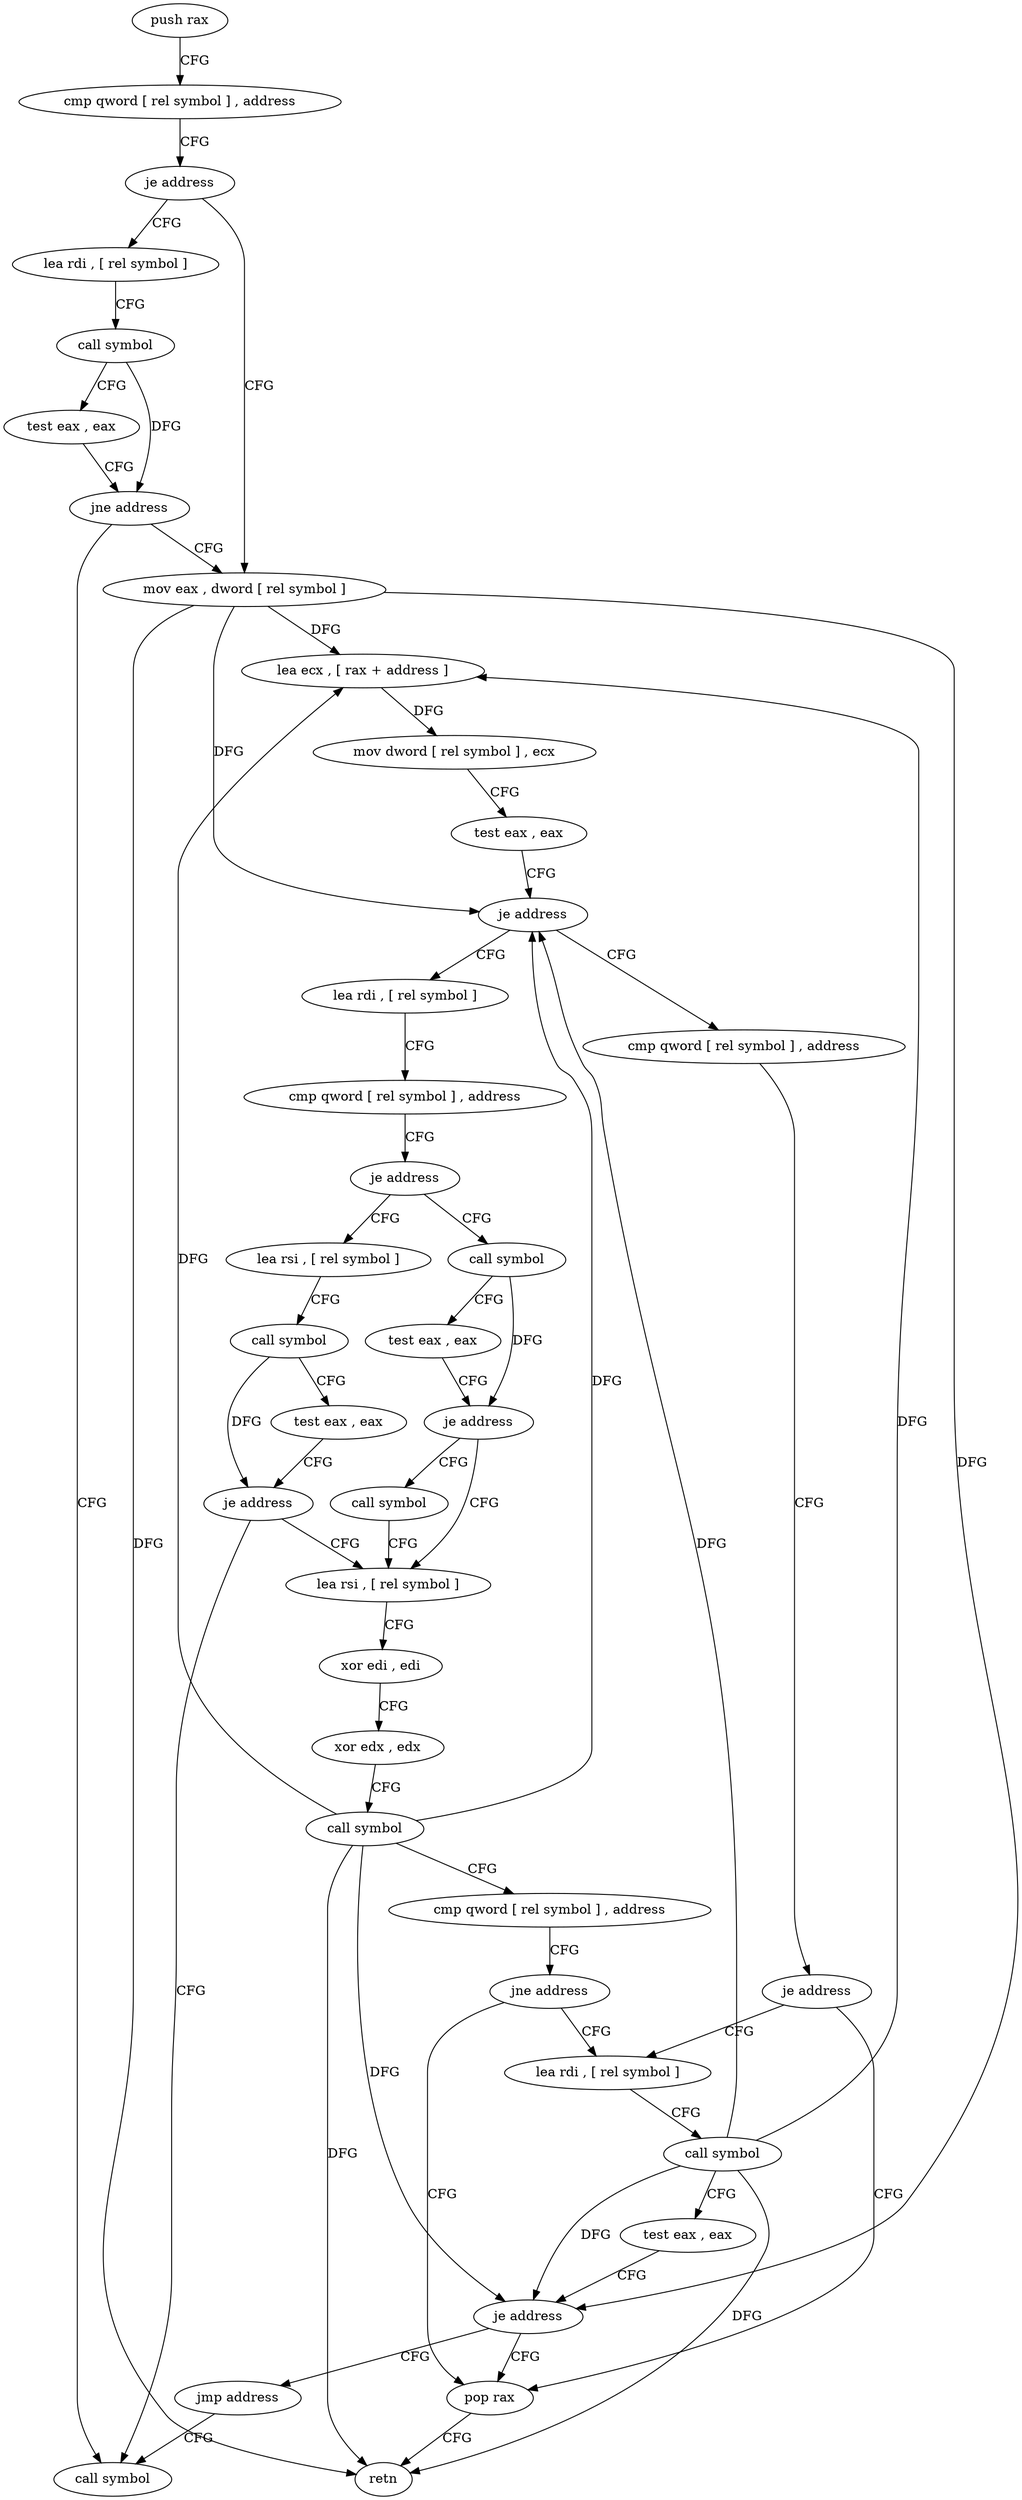 digraph "func" {
"175376" [label = "push rax" ]
"175377" [label = "cmp qword [ rel symbol ] , address" ]
"175385" [label = "je address" ]
"175403" [label = "mov eax , dword [ rel symbol ]" ]
"175387" [label = "lea rdi , [ rel symbol ]" ]
"175409" [label = "lea ecx , [ rax + address ]" ]
"175412" [label = "mov dword [ rel symbol ] , ecx" ]
"175418" [label = "test eax , eax" ]
"175420" [label = "je address" ]
"175450" [label = "lea rdi , [ rel symbol ]" ]
"175422" [label = "cmp qword [ rel symbol ] , address" ]
"175394" [label = "call symbol" ]
"175399" [label = "test eax , eax" ]
"175401" [label = "jne address" ]
"175483" [label = "call symbol" ]
"175457" [label = "cmp qword [ rel symbol ] , address" ]
"175465" [label = "je address" ]
"175488" [label = "call symbol" ]
"175467" [label = "lea rsi , [ rel symbol ]" ]
"175430" [label = "je address" ]
"175528" [label = "pop rax" ]
"175432" [label = "lea rdi , [ rel symbol ]" ]
"175493" [label = "test eax , eax" ]
"175495" [label = "je address" ]
"175502" [label = "lea rsi , [ rel symbol ]" ]
"175497" [label = "call symbol" ]
"175474" [label = "call symbol" ]
"175479" [label = "test eax , eax" ]
"175481" [label = "je address" ]
"175529" [label = "retn" ]
"175439" [label = "call symbol" ]
"175444" [label = "test eax , eax" ]
"175446" [label = "je address" ]
"175448" [label = "jmp address" ]
"175509" [label = "xor edi , edi" ]
"175511" [label = "xor edx , edx" ]
"175513" [label = "call symbol" ]
"175518" [label = "cmp qword [ rel symbol ] , address" ]
"175526" [label = "jne address" ]
"175376" -> "175377" [ label = "CFG" ]
"175377" -> "175385" [ label = "CFG" ]
"175385" -> "175403" [ label = "CFG" ]
"175385" -> "175387" [ label = "CFG" ]
"175403" -> "175409" [ label = "DFG" ]
"175403" -> "175420" [ label = "DFG" ]
"175403" -> "175529" [ label = "DFG" ]
"175403" -> "175446" [ label = "DFG" ]
"175387" -> "175394" [ label = "CFG" ]
"175409" -> "175412" [ label = "DFG" ]
"175412" -> "175418" [ label = "CFG" ]
"175418" -> "175420" [ label = "CFG" ]
"175420" -> "175450" [ label = "CFG" ]
"175420" -> "175422" [ label = "CFG" ]
"175450" -> "175457" [ label = "CFG" ]
"175422" -> "175430" [ label = "CFG" ]
"175394" -> "175399" [ label = "CFG" ]
"175394" -> "175401" [ label = "DFG" ]
"175399" -> "175401" [ label = "CFG" ]
"175401" -> "175483" [ label = "CFG" ]
"175401" -> "175403" [ label = "CFG" ]
"175457" -> "175465" [ label = "CFG" ]
"175465" -> "175488" [ label = "CFG" ]
"175465" -> "175467" [ label = "CFG" ]
"175488" -> "175493" [ label = "CFG" ]
"175488" -> "175495" [ label = "DFG" ]
"175467" -> "175474" [ label = "CFG" ]
"175430" -> "175528" [ label = "CFG" ]
"175430" -> "175432" [ label = "CFG" ]
"175528" -> "175529" [ label = "CFG" ]
"175432" -> "175439" [ label = "CFG" ]
"175493" -> "175495" [ label = "CFG" ]
"175495" -> "175502" [ label = "CFG" ]
"175495" -> "175497" [ label = "CFG" ]
"175502" -> "175509" [ label = "CFG" ]
"175497" -> "175502" [ label = "CFG" ]
"175474" -> "175479" [ label = "CFG" ]
"175474" -> "175481" [ label = "DFG" ]
"175479" -> "175481" [ label = "CFG" ]
"175481" -> "175502" [ label = "CFG" ]
"175481" -> "175483" [ label = "CFG" ]
"175439" -> "175444" [ label = "CFG" ]
"175439" -> "175409" [ label = "DFG" ]
"175439" -> "175420" [ label = "DFG" ]
"175439" -> "175529" [ label = "DFG" ]
"175439" -> "175446" [ label = "DFG" ]
"175444" -> "175446" [ label = "CFG" ]
"175446" -> "175528" [ label = "CFG" ]
"175446" -> "175448" [ label = "CFG" ]
"175448" -> "175483" [ label = "CFG" ]
"175509" -> "175511" [ label = "CFG" ]
"175511" -> "175513" [ label = "CFG" ]
"175513" -> "175518" [ label = "CFG" ]
"175513" -> "175409" [ label = "DFG" ]
"175513" -> "175420" [ label = "DFG" ]
"175513" -> "175446" [ label = "DFG" ]
"175513" -> "175529" [ label = "DFG" ]
"175518" -> "175526" [ label = "CFG" ]
"175526" -> "175432" [ label = "CFG" ]
"175526" -> "175528" [ label = "CFG" ]
}
